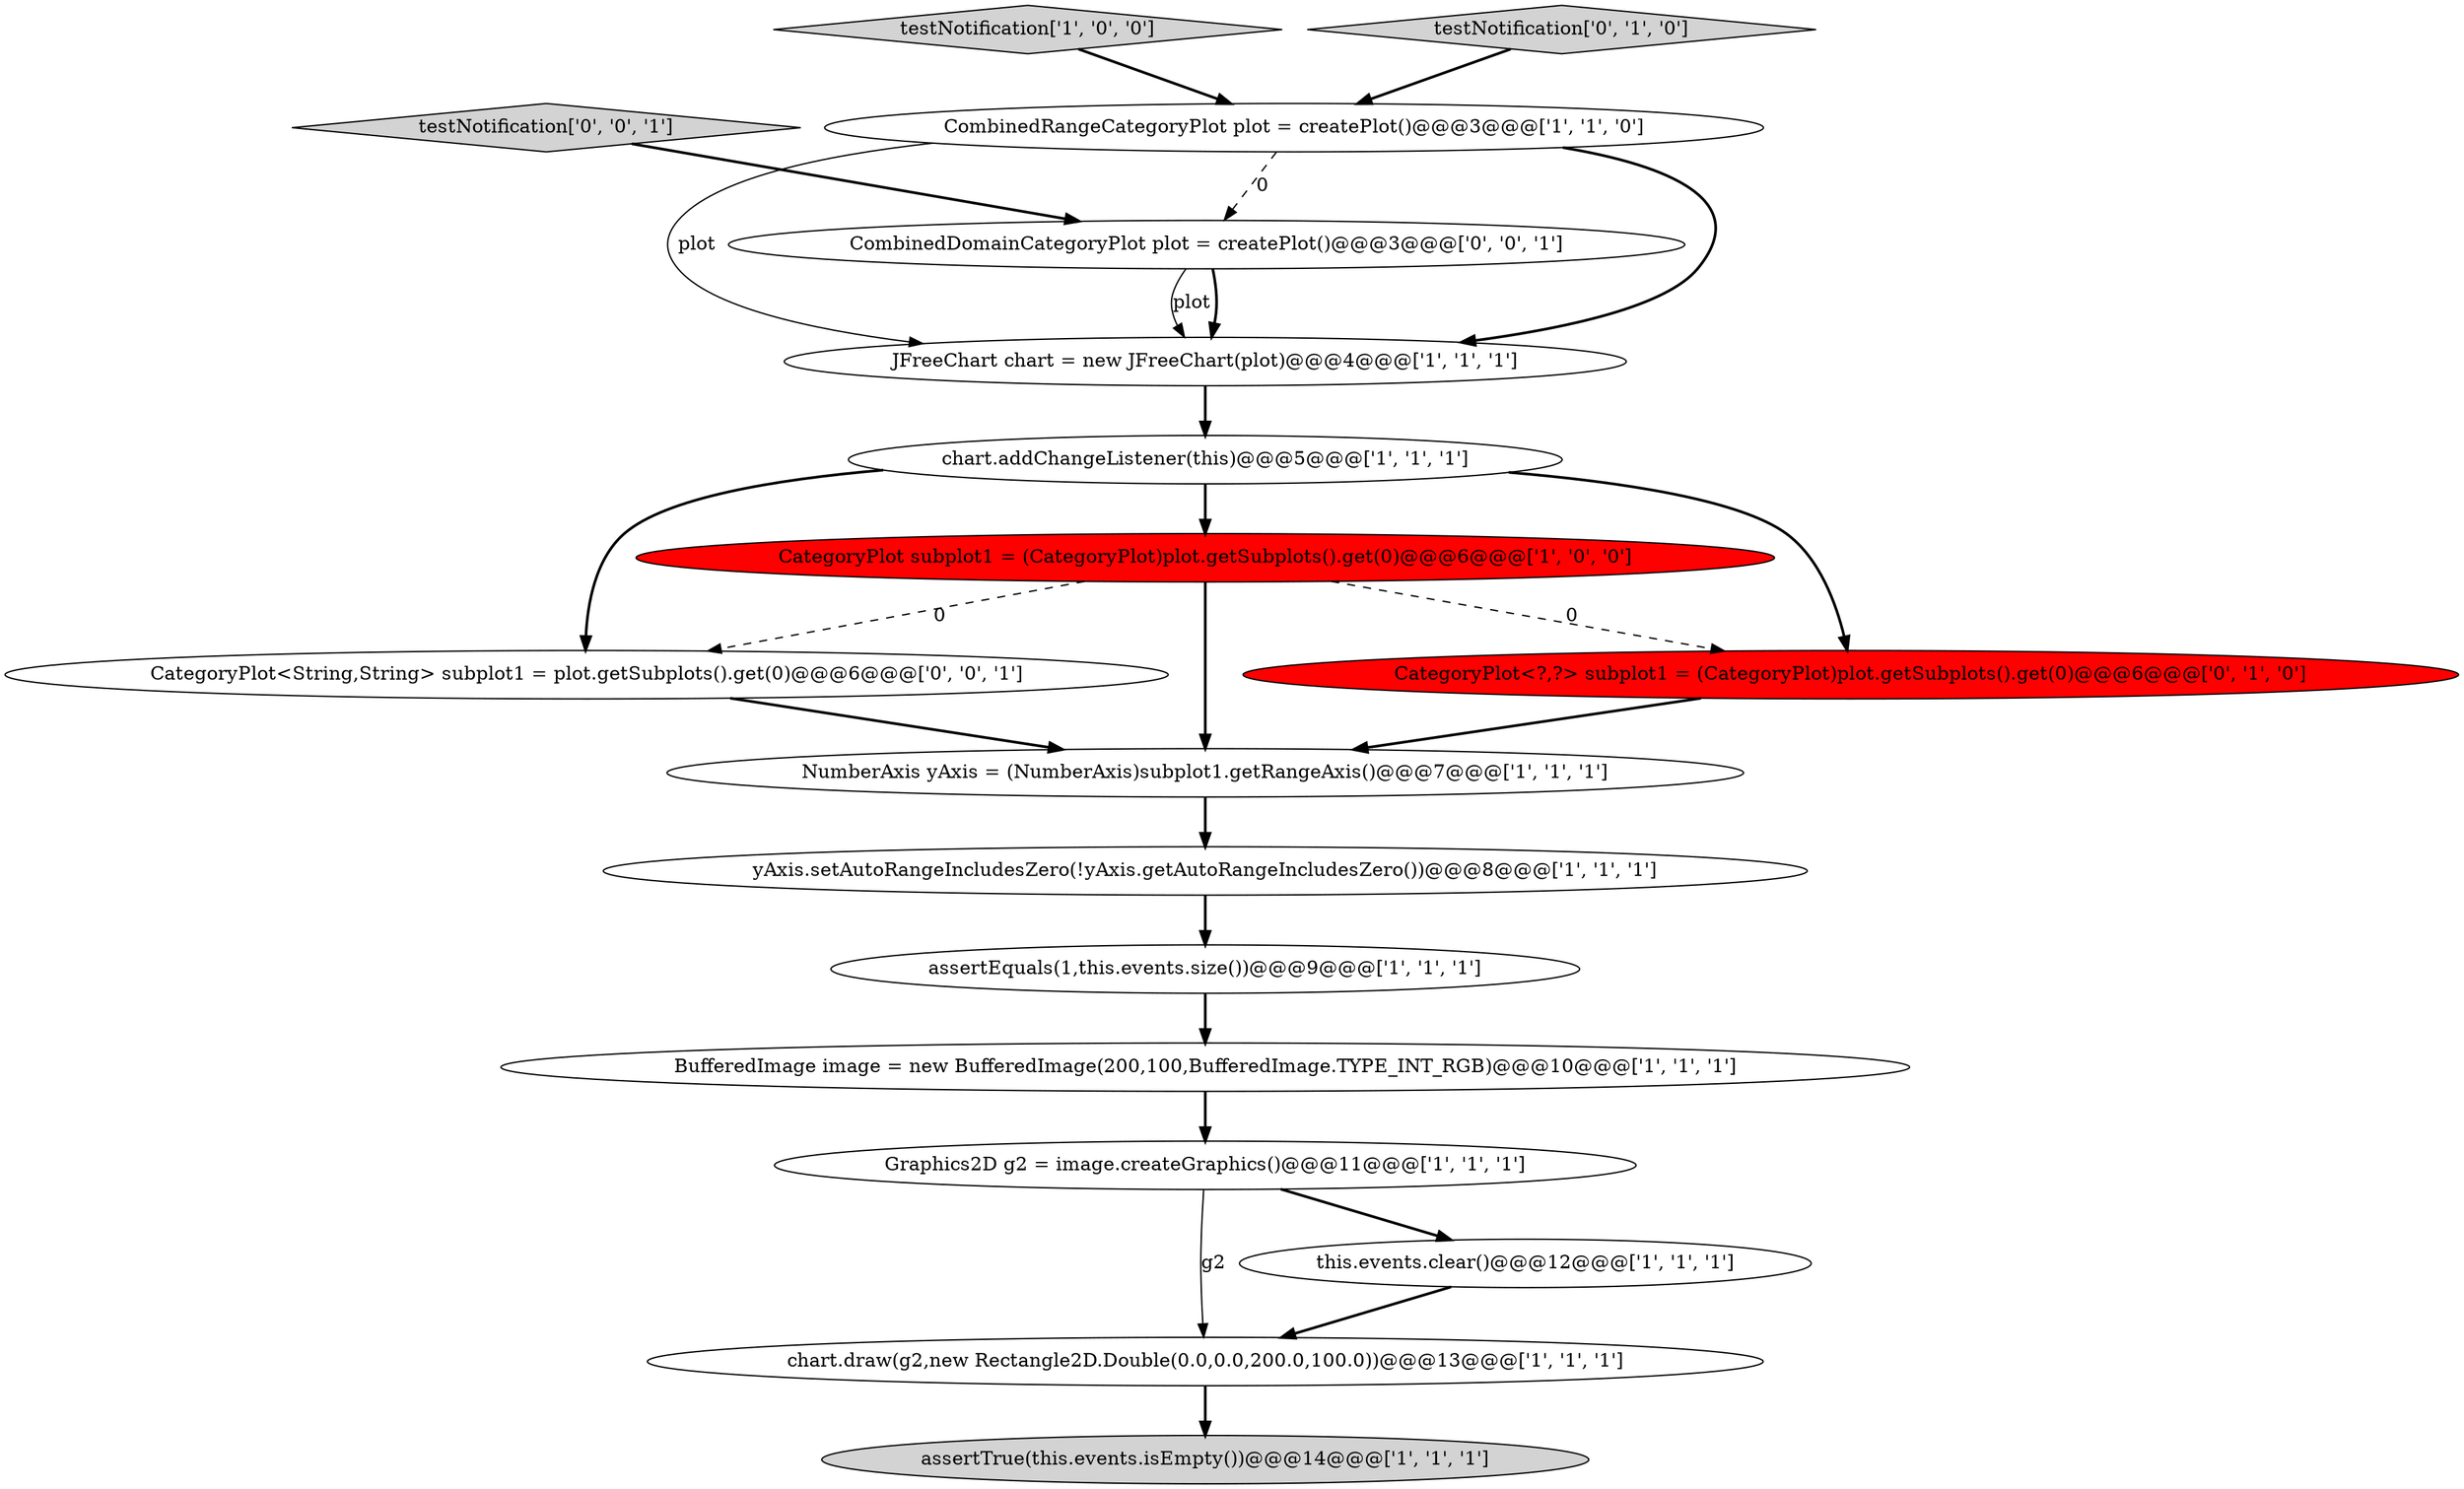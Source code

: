 digraph {
0 [style = filled, label = "JFreeChart chart = new JFreeChart(plot)@@@4@@@['1', '1', '1']", fillcolor = white, shape = ellipse image = "AAA0AAABBB1BBB"];
2 [style = filled, label = "chart.addChangeListener(this)@@@5@@@['1', '1', '1']", fillcolor = white, shape = ellipse image = "AAA0AAABBB1BBB"];
10 [style = filled, label = "yAxis.setAutoRangeIncludesZero(!yAxis.getAutoRangeIncludesZero())@@@8@@@['1', '1', '1']", fillcolor = white, shape = ellipse image = "AAA0AAABBB1BBB"];
7 [style = filled, label = "testNotification['1', '0', '0']", fillcolor = lightgray, shape = diamond image = "AAA0AAABBB1BBB"];
3 [style = filled, label = "NumberAxis yAxis = (NumberAxis)subplot1.getRangeAxis()@@@7@@@['1', '1', '1']", fillcolor = white, shape = ellipse image = "AAA0AAABBB1BBB"];
15 [style = filled, label = "CategoryPlot<String,String> subplot1 = plot.getSubplots().get(0)@@@6@@@['0', '0', '1']", fillcolor = white, shape = ellipse image = "AAA0AAABBB3BBB"];
16 [style = filled, label = "CombinedDomainCategoryPlot plot = createPlot()@@@3@@@['0', '0', '1']", fillcolor = white, shape = ellipse image = "AAA0AAABBB3BBB"];
9 [style = filled, label = "chart.draw(g2,new Rectangle2D.Double(0.0,0.0,200.0,100.0))@@@13@@@['1', '1', '1']", fillcolor = white, shape = ellipse image = "AAA0AAABBB1BBB"];
11 [style = filled, label = "Graphics2D g2 = image.createGraphics()@@@11@@@['1', '1', '1']", fillcolor = white, shape = ellipse image = "AAA0AAABBB1BBB"];
14 [style = filled, label = "testNotification['0', '1', '0']", fillcolor = lightgray, shape = diamond image = "AAA0AAABBB2BBB"];
1 [style = filled, label = "assertTrue(this.events.isEmpty())@@@14@@@['1', '1', '1']", fillcolor = lightgray, shape = ellipse image = "AAA0AAABBB1BBB"];
12 [style = filled, label = "this.events.clear()@@@12@@@['1', '1', '1']", fillcolor = white, shape = ellipse image = "AAA0AAABBB1BBB"];
17 [style = filled, label = "testNotification['0', '0', '1']", fillcolor = lightgray, shape = diamond image = "AAA0AAABBB3BBB"];
8 [style = filled, label = "assertEquals(1,this.events.size())@@@9@@@['1', '1', '1']", fillcolor = white, shape = ellipse image = "AAA0AAABBB1BBB"];
13 [style = filled, label = "CategoryPlot<?,?> subplot1 = (CategoryPlot)plot.getSubplots().get(0)@@@6@@@['0', '1', '0']", fillcolor = red, shape = ellipse image = "AAA1AAABBB2BBB"];
4 [style = filled, label = "CombinedRangeCategoryPlot plot = createPlot()@@@3@@@['1', '1', '0']", fillcolor = white, shape = ellipse image = "AAA0AAABBB1BBB"];
5 [style = filled, label = "CategoryPlot subplot1 = (CategoryPlot)plot.getSubplots().get(0)@@@6@@@['1', '0', '0']", fillcolor = red, shape = ellipse image = "AAA1AAABBB1BBB"];
6 [style = filled, label = "BufferedImage image = new BufferedImage(200,100,BufferedImage.TYPE_INT_RGB)@@@10@@@['1', '1', '1']", fillcolor = white, shape = ellipse image = "AAA0AAABBB1BBB"];
5->13 [style = dashed, label="0"];
5->3 [style = bold, label=""];
16->0 [style = bold, label=""];
4->16 [style = dashed, label="0"];
0->2 [style = bold, label=""];
8->6 [style = bold, label=""];
11->12 [style = bold, label=""];
7->4 [style = bold, label=""];
12->9 [style = bold, label=""];
15->3 [style = bold, label=""];
4->0 [style = bold, label=""];
2->13 [style = bold, label=""];
3->10 [style = bold, label=""];
11->9 [style = solid, label="g2"];
10->8 [style = bold, label=""];
13->3 [style = bold, label=""];
4->0 [style = solid, label="plot"];
6->11 [style = bold, label=""];
2->15 [style = bold, label=""];
16->0 [style = solid, label="plot"];
9->1 [style = bold, label=""];
5->15 [style = dashed, label="0"];
17->16 [style = bold, label=""];
2->5 [style = bold, label=""];
14->4 [style = bold, label=""];
}
